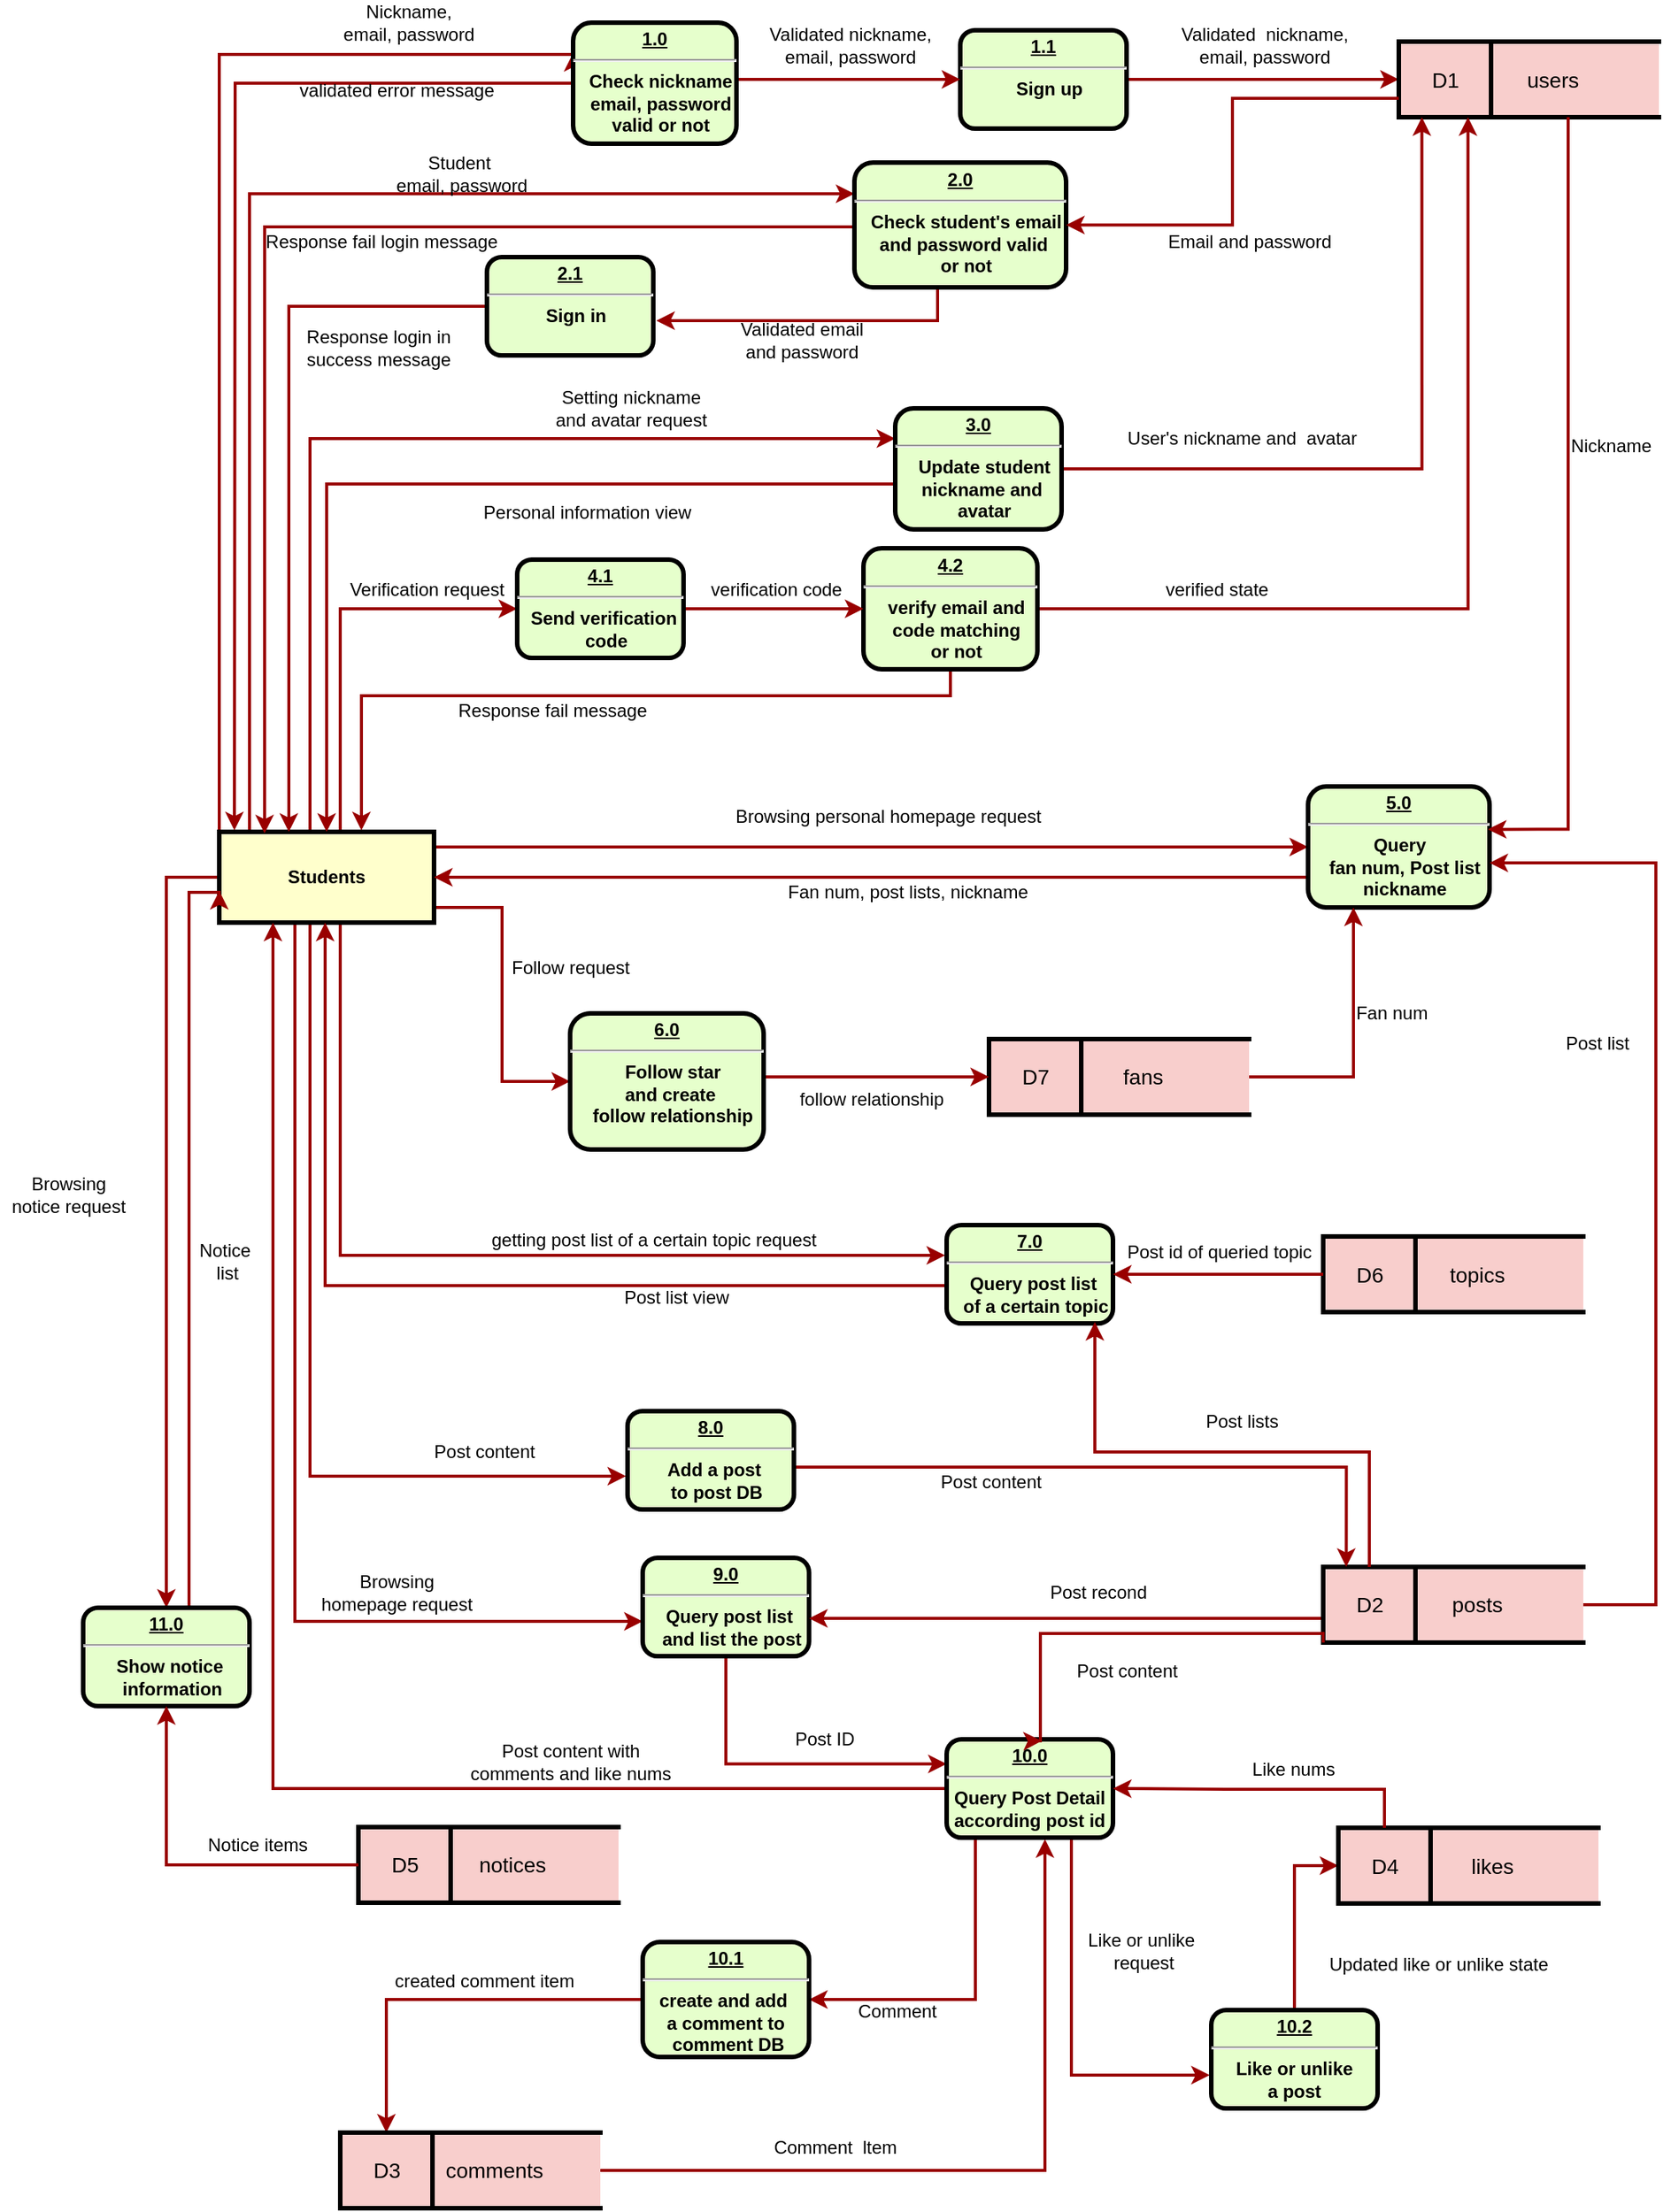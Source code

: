 <mxfile version="12.9.12" type="github">
  <diagram name="Page-1" id="c7558073-3199-34d8-9f00-42111426c3f3">
    <mxGraphModel dx="2012" dy="763" grid="1" gridSize="10" guides="1" tooltips="1" connect="1" arrows="1" fold="1" page="1" pageScale="1" pageWidth="826" pageHeight="1169" background="#ffffff" math="0" shadow="0">
      <root>
        <mxCell id="0" />
        <mxCell id="1" parent="0" />
        <mxCell id="8fqxx7D-VvN7YInsf59q-310" style="edgeStyle=orthogonalEdgeStyle;rounded=0;orthogonalLoop=1;jettySize=auto;html=1;entryX=0.5;entryY=0;entryDx=0;entryDy=0;strokeColor=#990000;strokeWidth=2;" parent="1" source="VDi6t9ga21O5KA3M_4X4-98" target="8fqxx7D-VvN7YInsf59q-301" edge="1">
          <mxGeometry relative="1" as="geometry">
            <Array as="points">
              <mxPoint x="-35" y="940" />
            </Array>
          </mxGeometry>
        </mxCell>
        <mxCell id="8fqxx7D-VvN7YInsf59q-321" style="edgeStyle=orthogonalEdgeStyle;rounded=0;orthogonalLoop=1;jettySize=auto;html=1;entryX=0;entryY=0.646;entryDx=0;entryDy=0;entryPerimeter=0;strokeColor=#990000;strokeWidth=2;" parent="1" source="VDi6t9ga21O5KA3M_4X4-98" target="8fqxx7D-VvN7YInsf59q-148" edge="1">
          <mxGeometry relative="1" as="geometry">
            <Array as="points">
              <mxPoint x="50" y="1432" />
            </Array>
          </mxGeometry>
        </mxCell>
        <mxCell id="8fqxx7D-VvN7YInsf59q-324" style="edgeStyle=orthogonalEdgeStyle;rounded=0;orthogonalLoop=1;jettySize=auto;html=1;exitX=0.25;exitY=1;exitDx=0;exitDy=0;entryX=-0.009;entryY=0.662;entryDx=0;entryDy=0;entryPerimeter=0;strokeColor=#990000;strokeWidth=2;" parent="1" source="VDi6t9ga21O5KA3M_4X4-98" target="8fqxx7D-VvN7YInsf59q-319" edge="1">
          <mxGeometry relative="1" as="geometry">
            <Array as="points">
              <mxPoint x="60" y="970" />
              <mxPoint x="60" y="1336" />
            </Array>
          </mxGeometry>
        </mxCell>
        <mxCell id="zKRomgQnYcrpxHjStRtB-2" style="edgeStyle=orthogonalEdgeStyle;rounded=0;orthogonalLoop=1;jettySize=auto;html=1;strokeColor=#990000;strokeWidth=2;" parent="1" source="VDi6t9ga21O5KA3M_4X4-98" edge="1">
          <mxGeometry relative="1" as="geometry">
            <Array as="points">
              <mxPoint x="80" y="1190" />
              <mxPoint x="480" y="1190" />
            </Array>
            <mxPoint x="480" y="1190" as="targetPoint" />
          </mxGeometry>
        </mxCell>
        <mxCell id="zKRomgQnYcrpxHjStRtB-15" style="edgeStyle=orthogonalEdgeStyle;rounded=0;orthogonalLoop=1;jettySize=auto;html=1;entryX=0;entryY=0.25;entryDx=0;entryDy=0;strokeColor=#990000;strokeWidth=2;" parent="1" source="VDi6t9ga21O5KA3M_4X4-98" target="zKRomgQnYcrpxHjStRtB-1" edge="1">
          <mxGeometry relative="1" as="geometry">
            <Array as="points">
              <mxPoint y="396" />
            </Array>
          </mxGeometry>
        </mxCell>
        <mxCell id="zKRomgQnYcrpxHjStRtB-24" style="edgeStyle=orthogonalEdgeStyle;rounded=0;orthogonalLoop=1;jettySize=auto;html=1;entryX=0;entryY=0.25;entryDx=0;entryDy=0;strokeColor=#990000;strokeWidth=2;" parent="1" source="VDi6t9ga21O5KA3M_4X4-98" target="zKRomgQnYcrpxHjStRtB-22" edge="1">
          <mxGeometry relative="1" as="geometry">
            <Array as="points">
              <mxPoint x="20" y="488" />
            </Array>
          </mxGeometry>
        </mxCell>
        <mxCell id="zKRomgQnYcrpxHjStRtB-51" style="edgeStyle=orthogonalEdgeStyle;rounded=0;orthogonalLoop=1;jettySize=auto;html=1;entryX=0;entryY=0.5;entryDx=0;entryDy=0;strokeColor=#990000;strokeWidth=2;" parent="1" source="VDi6t9ga21O5KA3M_4X4-98" target="8fqxx7D-VvN7YInsf59q-296" edge="1">
          <mxGeometry relative="1" as="geometry">
            <Array as="points">
              <mxPoint x="187" y="960" />
              <mxPoint x="187" y="1075" />
            </Array>
          </mxGeometry>
        </mxCell>
        <mxCell id="zKRomgQnYcrpxHjStRtB-60" style="edgeStyle=orthogonalEdgeStyle;rounded=0;orthogonalLoop=1;jettySize=auto;html=1;entryX=0;entryY=0.25;entryDx=0;entryDy=0;strokeColor=#990000;strokeWidth=2;" parent="1" source="VDi6t9ga21O5KA3M_4X4-98" target="8fqxx7D-VvN7YInsf59q-210" edge="1">
          <mxGeometry relative="1" as="geometry">
            <Array as="points">
              <mxPoint x="60" y="650" />
            </Array>
          </mxGeometry>
        </mxCell>
        <mxCell id="zKRomgQnYcrpxHjStRtB-63" style="edgeStyle=orthogonalEdgeStyle;rounded=0;orthogonalLoop=1;jettySize=auto;html=1;entryX=0;entryY=0.5;entryDx=0;entryDy=0;strokeColor=#990000;strokeWidth=2;" parent="1" source="VDi6t9ga21O5KA3M_4X4-98" target="8fqxx7D-VvN7YInsf59q-217" edge="1">
          <mxGeometry relative="1" as="geometry">
            <Array as="points">
              <mxPoint x="290" y="920" />
              <mxPoint x="290" y="920" />
            </Array>
          </mxGeometry>
        </mxCell>
        <mxCell id="zKRomgQnYcrpxHjStRtB-75" style="edgeStyle=orthogonalEdgeStyle;rounded=0;orthogonalLoop=1;jettySize=auto;html=1;entryX=0;entryY=0.5;entryDx=0;entryDy=0;strokeColor=#990000;strokeWidth=2;" parent="1" source="VDi6t9ga21O5KA3M_4X4-98" target="zKRomgQnYcrpxHjStRtB-67" edge="1">
          <mxGeometry relative="1" as="geometry">
            <Array as="points">
              <mxPoint x="80" y="763" />
            </Array>
          </mxGeometry>
        </mxCell>
        <mxCell id="VDi6t9ga21O5KA3M_4X4-98" value="Students" style="whiteSpace=wrap;align=center;verticalAlign=middle;fontStyle=1;strokeWidth=3;fillColor=#FFFFCC" parent="1" vertex="1">
          <mxGeometry y="910" width="142" height="60" as="geometry" />
        </mxCell>
        <mxCell id="zKRomgQnYcrpxHjStRtB-17" style="edgeStyle=orthogonalEdgeStyle;rounded=0;orthogonalLoop=1;jettySize=auto;html=1;strokeColor=#990000;strokeWidth=2;entryX=0;entryY=0.5;entryDx=0;entryDy=0;" parent="1" source="VDi6t9ga21O5KA3M_4X4-102" target="8fqxx7D-VvN7YInsf59q-131" edge="1">
          <mxGeometry relative="1" as="geometry">
            <mxPoint x="760" y="412.5" as="targetPoint" />
          </mxGeometry>
        </mxCell>
        <mxCell id="VDi6t9ga21O5KA3M_4X4-102" value="&lt;p style=&quot;margin: 0px ; margin-top: 4px ; text-align: center ; text-decoration: underline&quot;&gt;&lt;strong&gt;1.1&lt;/strong&gt;&lt;/p&gt;&lt;hr&gt;&lt;p style=&quot;margin: 0px ; margin-left: 8px&quot;&gt;Sign up&lt;/p&gt;" style="verticalAlign=middle;align=center;overflow=fill;fontSize=12;fontFamily=Helvetica;html=1;rounded=1;fontStyle=1;strokeWidth=3;fillColor=#E6FFCC" parent="1" vertex="1">
          <mxGeometry x="490" y="380" width="110" height="65" as="geometry" />
        </mxCell>
        <mxCell id="VDi6t9ga21O5KA3M_4X4-106" value="Nickname,&lt;br&gt;email, password" style="text;html=1;align=center;verticalAlign=middle;resizable=0;points=[];autosize=1;" parent="1" vertex="1">
          <mxGeometry x="75" y="360" width="100" height="30" as="geometry" />
        </mxCell>
        <mxCell id="8fqxx7D-VvN7YInsf59q-137" value="" style="group" parent="1" vertex="1" connectable="0">
          <mxGeometry x="780" y="387.5" width="172" height="50" as="geometry" />
        </mxCell>
        <mxCell id="8fqxx7D-VvN7YInsf59q-131" value="" style="rounded=0;whiteSpace=wrap;html=1;strokeColor=#000000;strokeWidth=3;fillColor=#f8cecc;" parent="8fqxx7D-VvN7YInsf59q-137" vertex="1">
          <mxGeometry width="61" height="50" as="geometry" />
        </mxCell>
        <mxCell id="8fqxx7D-VvN7YInsf59q-133" value="" style="shape=partialRectangle;whiteSpace=wrap;html=1;left=0;right=0;fillColor=#f8cecc;strokeColor=#000000;strokeWidth=3;" parent="8fqxx7D-VvN7YInsf59q-137" vertex="1">
          <mxGeometry x="52" width="120" height="50" as="geometry" />
        </mxCell>
        <mxCell id="8fqxx7D-VvN7YInsf59q-134" value="&lt;font style=&quot;font-size: 14px&quot;&gt;D1&lt;/font&gt;" style="text;html=1;strokeColor=none;fillColor=none;align=center;verticalAlign=middle;whiteSpace=wrap;rounded=0;" parent="8fqxx7D-VvN7YInsf59q-137" vertex="1">
          <mxGeometry x="11" y="16.667" width="40" height="16.667" as="geometry" />
        </mxCell>
        <mxCell id="8fqxx7D-VvN7YInsf59q-135" value="&lt;font style=&quot;font-size: 14px&quot;&gt;users&lt;/font&gt;" style="text;html=1;strokeColor=none;fillColor=none;align=center;verticalAlign=middle;whiteSpace=wrap;rounded=0;" parent="8fqxx7D-VvN7YInsf59q-137" vertex="1">
          <mxGeometry x="82" y="16.667" width="40" height="16.667" as="geometry" />
        </mxCell>
        <mxCell id="8fqxx7D-VvN7YInsf59q-136" value="" style="line;strokeWidth=3;direction=south;html=1;strokeColor=#000000;" parent="8fqxx7D-VvN7YInsf59q-137" vertex="1">
          <mxGeometry x="56" width="10" height="50" as="geometry" />
        </mxCell>
        <mxCell id="8fqxx7D-VvN7YInsf59q-139" style="edgeStyle=orthogonalEdgeStyle;rounded=0;orthogonalLoop=1;jettySize=auto;html=1;exitX=0.5;exitY=1;exitDx=0;exitDy=0;" parent="1" source="VDi6t9ga21O5KA3M_4X4-102" target="VDi6t9ga21O5KA3M_4X4-102" edge="1">
          <mxGeometry relative="1" as="geometry" />
        </mxCell>
        <mxCell id="zKRomgQnYcrpxHjStRtB-34" style="edgeStyle=orthogonalEdgeStyle;rounded=0;orthogonalLoop=1;jettySize=auto;html=1;entryX=0.324;entryY=0;entryDx=0;entryDy=0;entryPerimeter=0;strokeColor=#990000;strokeWidth=2;" parent="1" source="8fqxx7D-VvN7YInsf59q-140" target="VDi6t9ga21O5KA3M_4X4-98" edge="1">
          <mxGeometry relative="1" as="geometry">
            <Array as="points">
              <mxPoint x="46" y="563" />
            </Array>
          </mxGeometry>
        </mxCell>
        <mxCell id="8fqxx7D-VvN7YInsf59q-140" value="&lt;p style=&quot;margin: 0px ; margin-top: 4px ; text-align: center ; text-decoration: underline&quot;&gt;&lt;strong&gt;2.1&lt;/strong&gt;&lt;/p&gt;&lt;hr&gt;&lt;p style=&quot;margin: 0px ; margin-left: 8px&quot;&gt;Sign in&lt;/p&gt;" style="verticalAlign=middle;align=center;overflow=fill;fontSize=12;fontFamily=Helvetica;html=1;rounded=1;fontStyle=1;strokeWidth=3;fillColor=#E6FFCC" parent="1" vertex="1">
          <mxGeometry x="177" y="530" width="110" height="65" as="geometry" />
        </mxCell>
        <mxCell id="8fqxx7D-VvN7YInsf59q-143" value="Student&amp;nbsp;&lt;br&gt;email, password" style="text;html=1;align=center;verticalAlign=middle;resizable=0;points=[];autosize=1;" parent="1" vertex="1">
          <mxGeometry x="110" y="460" width="100" height="30" as="geometry" />
        </mxCell>
        <mxCell id="8fqxx7D-VvN7YInsf59q-146" value="&lt;span style=&quot;color: rgba(0 , 0 , 0 , 0) ; font-family: monospace ; font-size: 0px&quot;&gt;%3CmxGraphModel%3E%3Croot%3E%3CmxCell%20id%3D%220%22%2F%3E%3CmxCell%20id%3D%221%22%20parent%3D%220%22%2F%3E%3CmxCell%20id%3D%222%22%20value%3D%22Student%26amp%3Bnbsp%3B%26lt%3Bbr%26gt%3Bemal%2C%20password%22%20style%3D%22text%3Bhtml%3D1%3Balign%3Dcenter%3BverticalAlign%3Dmiddle%3Bresizable%3D0%3Bpoints%3D%5B%5D%3Bautosize%3D1%3B%22%20vertex%3D%221%22%20parent%3D%221%22%3E%3CmxGeometry%20x%3D%22171%22%20y%3D%221010%22%20width%3D%22100%22%20height%3D%2230%22%20as%3D%22geometry%22%2F%3E%3C%2FmxCell%3E%3C%2Froot%3E%3C%2FmxGraphModel%3E&lt;/span&gt;&lt;span style=&quot;color: rgba(0 , 0 , 0 , 0) ; font-family: monospace ; font-size: 0px&quot;&gt;%3CmxGraphModel%3E%3Croot%3E%3CmxCell%20id%3D%220%22%2F%3E%3CmxCell%20id%3D%221%22%20parent%3D%220%22%2F%3E%3CmxCell%20id%3D%222%22%20value%3D%22Student%26amp%3Bnbsp%3B%26lt%3Bbr%26gt%3Bemal%2C%20password%22%20style%3D%22text%3Bhtml%3D1%3Balign%3Dcenter%3BverticalAlign%3Dmiddle%3Bresizable%3D0%3Bpoints%3D%5B%5D%3Bautosize%3D1%3B%22%20vertex%3D%221%22%20parent%3D%221%22%3E%3CmxGeometry%20x%3D%22171%22%20y%3D%221010%22%20width%3D%22100%22%20height%3D%2230%22%20as%3D%22geometry%22%2F%3E%3C%2FmxCell%3E%3C%2Froot%3E%3C%2FmxGraphModel%3E&lt;/span&gt;" style="text;html=1;align=center;verticalAlign=middle;resizable=0;points=[];autosize=1;" parent="1" vertex="1">
          <mxGeometry x="636" y="1027" width="20" height="20" as="geometry" />
        </mxCell>
        <mxCell id="zKRomgQnYcrpxHjStRtB-82" style="edgeStyle=orthogonalEdgeStyle;rounded=0;orthogonalLoop=1;jettySize=auto;html=1;entryX=0;entryY=0.25;entryDx=0;entryDy=0;strokeColor=#990000;strokeWidth=2;" parent="1" source="8fqxx7D-VvN7YInsf59q-148" target="8fqxx7D-VvN7YInsf59q-171" edge="1">
          <mxGeometry relative="1" as="geometry">
            <Array as="points">
              <mxPoint x="335" y="1526" />
            </Array>
          </mxGeometry>
        </mxCell>
        <mxCell id="8fqxx7D-VvN7YInsf59q-148" value="&lt;p style=&quot;margin: 0px ; margin-top: 4px ; text-align: center ; text-decoration: underline&quot;&gt;9.0&lt;/p&gt;&lt;hr&gt;&lt;p style=&quot;margin: 0px ; margin-left: 8px&quot;&gt;Query post list&amp;nbsp;&lt;/p&gt;&lt;p style=&quot;margin: 0px ; margin-left: 8px&quot;&gt;and list the post&lt;/p&gt;" style="verticalAlign=middle;align=center;overflow=fill;fontSize=12;fontFamily=Helvetica;html=1;rounded=1;fontStyle=1;strokeWidth=3;fillColor=#E6FFCC" parent="1" vertex="1">
          <mxGeometry x="280" y="1390" width="110" height="65" as="geometry" />
        </mxCell>
        <mxCell id="8fqxx7D-VvN7YInsf59q-163" style="edgeStyle=orthogonalEdgeStyle;rounded=0;orthogonalLoop=1;jettySize=auto;html=1;entryX=1;entryY=0.615;entryDx=0;entryDy=0;entryPerimeter=0;strokeColor=#990000;strokeWidth=2;" parent="1" target="8fqxx7D-VvN7YInsf59q-148" edge="1">
          <mxGeometry relative="1" as="geometry">
            <mxPoint x="790" y="1398" as="sourcePoint" />
            <Array as="points">
              <mxPoint x="790" y="1430" />
            </Array>
          </mxGeometry>
        </mxCell>
        <mxCell id="8fqxx7D-VvN7YInsf59q-167" value="Browsing &lt;br&gt;homepage request" style="text;html=1;align=center;verticalAlign=middle;resizable=0;points=[];autosize=1;" parent="1" vertex="1">
          <mxGeometry x="57" y="1398" width="120" height="30" as="geometry" />
        </mxCell>
        <mxCell id="8fqxx7D-VvN7YInsf59q-168" value="Post recond" style="text;html=1;align=center;verticalAlign=middle;resizable=0;points=[];autosize=1;" parent="1" vertex="1">
          <mxGeometry x="541" y="1403" width="80" height="20" as="geometry" />
        </mxCell>
        <mxCell id="8fqxx7D-VvN7YInsf59q-170" value="Post ID" style="text;html=1;align=center;verticalAlign=middle;resizable=0;points=[];autosize=1;" parent="1" vertex="1">
          <mxGeometry x="375" y="1500" width="50" height="20" as="geometry" />
        </mxCell>
        <mxCell id="8fqxx7D-VvN7YInsf59q-267" style="edgeStyle=orthogonalEdgeStyle;rounded=0;orthogonalLoop=1;jettySize=auto;html=1;strokeColor=#990000;strokeWidth=2;" parent="1" source="8fqxx7D-VvN7YInsf59q-171" target="8fqxx7D-VvN7YInsf59q-176" edge="1">
          <mxGeometry relative="1" as="geometry">
            <Array as="points">
              <mxPoint x="500" y="1650" />
              <mxPoint x="500" y="1650" />
            </Array>
          </mxGeometry>
        </mxCell>
        <mxCell id="8fqxx7D-VvN7YInsf59q-273" style="edgeStyle=orthogonalEdgeStyle;rounded=0;orthogonalLoop=1;jettySize=auto;html=1;exitX=0.75;exitY=1;exitDx=0;exitDy=0;entryX=-0.009;entryY=0.662;entryDx=0;entryDy=0;entryPerimeter=0;strokeColor=#990000;strokeWidth=2;" parent="1" source="8fqxx7D-VvN7YInsf59q-171" target="8fqxx7D-VvN7YInsf59q-201" edge="1">
          <mxGeometry relative="1" as="geometry" />
        </mxCell>
        <mxCell id="zKRomgQnYcrpxHjStRtB-81" style="edgeStyle=orthogonalEdgeStyle;rounded=0;orthogonalLoop=1;jettySize=auto;html=1;entryX=0.25;entryY=1;entryDx=0;entryDy=0;strokeColor=#990000;strokeWidth=2;" parent="1" source="8fqxx7D-VvN7YInsf59q-171" target="VDi6t9ga21O5KA3M_4X4-98" edge="1">
          <mxGeometry relative="1" as="geometry" />
        </mxCell>
        <mxCell id="8fqxx7D-VvN7YInsf59q-171" value="&lt;p style=&quot;margin: 0px ; margin-top: 4px ; text-align: center ; text-decoration: underline&quot;&gt;10.0&lt;/p&gt;&lt;hr&gt;Query&amp;nbsp;&lt;span&gt;Post Detail&lt;br&gt;&lt;/span&gt;according post id" style="verticalAlign=middle;align=center;overflow=fill;fontSize=12;fontFamily=Helvetica;html=1;rounded=1;fontStyle=1;strokeWidth=3;fillColor=#E6FFCC" parent="1" vertex="1">
          <mxGeometry x="481" y="1510" width="110" height="65" as="geometry" />
        </mxCell>
        <mxCell id="8fqxx7D-VvN7YInsf59q-174" value="Post content" style="text;html=1;align=center;verticalAlign=middle;resizable=0;points=[];autosize=1;" parent="1" vertex="1">
          <mxGeometry x="560" y="1455" width="80" height="20" as="geometry" />
        </mxCell>
        <mxCell id="8fqxx7D-VvN7YInsf59q-294" style="edgeStyle=orthogonalEdgeStyle;rounded=0;orthogonalLoop=1;jettySize=auto;html=1;entryX=0.5;entryY=0;entryDx=0;entryDy=0;strokeColor=#990000;strokeWidth=2;" parent="1" source="8fqxx7D-VvN7YInsf59q-176" target="8fqxx7D-VvN7YInsf59q-181" edge="1">
          <mxGeometry relative="1" as="geometry" />
        </mxCell>
        <mxCell id="8fqxx7D-VvN7YInsf59q-176" value="&lt;p style=&quot;margin: 0px ; margin-top: 4px ; text-align: center ; text-decoration: underline&quot;&gt;10.1&lt;/p&gt;&lt;hr&gt;&lt;strong&gt;create and add&amp;nbsp;&lt;br&gt;a comment to&lt;br&gt;&amp;nbsp;comment DB&lt;br&gt;&lt;/strong&gt;" style="verticalAlign=middle;align=center;overflow=fill;fontSize=12;fontFamily=Helvetica;html=1;rounded=1;fontStyle=1;strokeWidth=3;fillColor=#E6FFCC" parent="1" vertex="1">
          <mxGeometry x="280" y="1644" width="110" height="76" as="geometry" />
        </mxCell>
        <mxCell id="8fqxx7D-VvN7YInsf59q-178" value="" style="group" parent="1" vertex="1" connectable="0">
          <mxGeometry x="730" y="1396" width="172" height="50" as="geometry" />
        </mxCell>
        <mxCell id="8fqxx7D-VvN7YInsf59q-151" value="" style="group" parent="8fqxx7D-VvN7YInsf59q-178" vertex="1" connectable="0">
          <mxGeometry width="172" height="50" as="geometry" />
        </mxCell>
        <mxCell id="8fqxx7D-VvN7YInsf59q-152" value="" style="rounded=0;whiteSpace=wrap;html=1;strokeColor=#000000;strokeWidth=3;fillColor=#f8cecc;" parent="8fqxx7D-VvN7YInsf59q-151" vertex="1">
          <mxGeometry width="61" height="50" as="geometry" />
        </mxCell>
        <mxCell id="8fqxx7D-VvN7YInsf59q-153" value="" style="shape=partialRectangle;whiteSpace=wrap;html=1;left=0;right=0;fillColor=#f8cecc;strokeColor=#000000;strokeWidth=3;" parent="8fqxx7D-VvN7YInsf59q-151" vertex="1">
          <mxGeometry x="52" width="120" height="50" as="geometry" />
        </mxCell>
        <mxCell id="8fqxx7D-VvN7YInsf59q-154" value="&lt;font style=&quot;font-size: 14px&quot;&gt;D2&lt;/font&gt;" style="text;html=1;strokeColor=none;fillColor=none;align=center;verticalAlign=middle;whiteSpace=wrap;rounded=0;" parent="8fqxx7D-VvN7YInsf59q-151" vertex="1">
          <mxGeometry x="11" y="16.667" width="40" height="16.667" as="geometry" />
        </mxCell>
        <mxCell id="8fqxx7D-VvN7YInsf59q-155" value="&lt;span style=&quot;font-size: 14px&quot;&gt;posts&lt;/span&gt;" style="text;html=1;strokeColor=none;fillColor=none;align=center;verticalAlign=middle;whiteSpace=wrap;rounded=0;" parent="8fqxx7D-VvN7YInsf59q-151" vertex="1">
          <mxGeometry x="82" y="16.667" width="40" height="16.667" as="geometry" />
        </mxCell>
        <mxCell id="8fqxx7D-VvN7YInsf59q-156" value="" style="line;strokeWidth=3;direction=south;html=1;strokeColor=#000000;" parent="8fqxx7D-VvN7YInsf59q-151" vertex="1">
          <mxGeometry x="56" width="10" height="50" as="geometry" />
        </mxCell>
        <mxCell id="8fqxx7D-VvN7YInsf59q-188" value="created comment item" style="text;html=1;align=center;verticalAlign=middle;resizable=0;points=[];autosize=1;" parent="1" vertex="1">
          <mxGeometry x="110" y="1660" width="130" height="20" as="geometry" />
        </mxCell>
        <mxCell id="8fqxx7D-VvN7YInsf59q-330" style="edgeStyle=orthogonalEdgeStyle;rounded=0;orthogonalLoop=1;jettySize=auto;html=1;entryX=0;entryY=0.5;entryDx=0;entryDy=0;strokeColor=#990000;strokeWidth=2;" parent="1" source="8fqxx7D-VvN7YInsf59q-201" target="8fqxx7D-VvN7YInsf59q-191" edge="1">
          <mxGeometry relative="1" as="geometry" />
        </mxCell>
        <mxCell id="8fqxx7D-VvN7YInsf59q-201" value="&lt;p style=&quot;margin: 0px ; margin-top: 4px ; text-align: center ; text-decoration: underline&quot;&gt;10.2&lt;/p&gt;&lt;hr&gt;&lt;strong&gt;Like or unlike&lt;br&gt;a post&lt;br&gt;&lt;/strong&gt;" style="verticalAlign=middle;align=center;overflow=fill;fontSize=12;fontFamily=Helvetica;html=1;rounded=1;fontStyle=1;strokeWidth=3;fillColor=#E6FFCC" parent="1" vertex="1">
          <mxGeometry x="656" y="1689" width="110" height="65" as="geometry" />
        </mxCell>
        <mxCell id="8fqxx7D-VvN7YInsf59q-204" value="Like nums" style="text;html=1;align=center;verticalAlign=middle;resizable=0;points=[];autosize=1;" parent="1" vertex="1">
          <mxGeometry x="675" y="1520" width="70" height="20" as="geometry" />
        </mxCell>
        <mxCell id="8fqxx7D-VvN7YInsf59q-207" value="Comment&amp;nbsp; ltem" style="text;html=1;align=center;verticalAlign=middle;resizable=0;points=[];autosize=1;" parent="1" vertex="1">
          <mxGeometry x="357" y="1770" width="100" height="20" as="geometry" />
        </mxCell>
        <mxCell id="8fqxx7D-VvN7YInsf59q-208" value="Like or unlike&amp;nbsp;&lt;br&gt;request" style="text;html=1;align=center;verticalAlign=middle;resizable=0;points=[];autosize=1;" parent="1" vertex="1">
          <mxGeometry x="566" y="1635" width="90" height="30" as="geometry" />
        </mxCell>
        <mxCell id="8fqxx7D-VvN7YInsf59q-209" value="Updated like or unlike state" style="text;html=1;align=center;verticalAlign=middle;resizable=0;points=[];autosize=1;" parent="1" vertex="1">
          <mxGeometry x="726" y="1649" width="160" height="20" as="geometry" />
        </mxCell>
        <mxCell id="zKRomgQnYcrpxHjStRtB-55" style="edgeStyle=orthogonalEdgeStyle;rounded=0;orthogonalLoop=1;jettySize=auto;html=1;strokeColor=#990000;strokeWidth=2;" parent="1" source="8fqxx7D-VvN7YInsf59q-210" target="VDi6t9ga21O5KA3M_4X4-98" edge="1">
          <mxGeometry relative="1" as="geometry">
            <Array as="points">
              <mxPoint x="71" y="680" />
            </Array>
          </mxGeometry>
        </mxCell>
        <mxCell id="zKRomgQnYcrpxHjStRtB-57" style="edgeStyle=orthogonalEdgeStyle;rounded=0;orthogonalLoop=1;jettySize=auto;html=1;entryX=0.25;entryY=1;entryDx=0;entryDy=0;strokeColor=#990000;strokeWidth=2;" parent="1" source="8fqxx7D-VvN7YInsf59q-210" target="8fqxx7D-VvN7YInsf59q-131" edge="1">
          <mxGeometry relative="1" as="geometry" />
        </mxCell>
        <mxCell id="8fqxx7D-VvN7YInsf59q-210" value="&lt;p style=&quot;margin: 0px ; margin-top: 4px ; text-align: center ; text-decoration: underline&quot;&gt;3.0&lt;/p&gt;&lt;hr&gt;&lt;p style=&quot;margin: 0px ; margin-left: 8px&quot;&gt;Update student&lt;/p&gt;&lt;p style=&quot;margin: 0px ; margin-left: 8px&quot;&gt;nickname and&amp;nbsp;&lt;/p&gt;&lt;p style=&quot;margin: 0px ; margin-left: 8px&quot;&gt;avatar&lt;/p&gt;" style="verticalAlign=middle;align=center;overflow=fill;fontSize=12;fontFamily=Helvetica;html=1;rounded=1;fontStyle=1;strokeWidth=3;fillColor=#E6FFCC" parent="1" vertex="1">
          <mxGeometry x="447" y="630" width="110" height="80" as="geometry" />
        </mxCell>
        <mxCell id="8fqxx7D-VvN7YInsf59q-216" value="Validated&amp;nbsp; nickname,&lt;br&gt;email, password" style="text;html=1;align=center;verticalAlign=middle;resizable=0;points=[];autosize=1;" parent="1" vertex="1">
          <mxGeometry x="626" y="375" width="130" height="30" as="geometry" />
        </mxCell>
        <mxCell id="zKRomgQnYcrpxHjStRtB-62" style="edgeStyle=orthogonalEdgeStyle;rounded=0;orthogonalLoop=1;jettySize=auto;html=1;entryX=1;entryY=0.5;entryDx=0;entryDy=0;strokeColor=#990000;strokeWidth=2;" parent="1" source="8fqxx7D-VvN7YInsf59q-217" target="VDi6t9ga21O5KA3M_4X4-98" edge="1">
          <mxGeometry relative="1" as="geometry">
            <Array as="points">
              <mxPoint x="570" y="940" />
              <mxPoint x="570" y="940" />
            </Array>
          </mxGeometry>
        </mxCell>
        <mxCell id="8fqxx7D-VvN7YInsf59q-217" value="&lt;p style=&quot;margin: 0px ; margin-top: 4px ; text-align: center ; text-decoration: underline&quot;&gt;5.0&lt;/p&gt;&lt;hr&gt;&lt;p style=&quot;margin: 0px ; margin-left: 8px&quot;&gt;Query&amp;nbsp;&amp;nbsp;&lt;/p&gt;&lt;p style=&quot;margin: 0px ; margin-left: 8px&quot;&gt;fan num, Post list&lt;/p&gt;&lt;p style=&quot;margin: 0px ; margin-left: 8px&quot;&gt;nickname&lt;/p&gt;" style="verticalAlign=middle;align=center;overflow=fill;fontSize=12;fontFamily=Helvetica;html=1;rounded=1;fontStyle=1;strokeWidth=3;fillColor=#E6FFCC" parent="1" vertex="1">
          <mxGeometry x="720" y="880" width="120" height="80" as="geometry" />
        </mxCell>
        <mxCell id="8fqxx7D-VvN7YInsf59q-223" value="" style="group" parent="1" vertex="1" connectable="0">
          <mxGeometry x="740" y="1568.5" width="172" height="50" as="geometry" />
        </mxCell>
        <mxCell id="8fqxx7D-VvN7YInsf59q-197" value="" style="group" parent="8fqxx7D-VvN7YInsf59q-223" vertex="1" connectable="0">
          <mxGeometry width="172" height="50" as="geometry" />
        </mxCell>
        <mxCell id="8fqxx7D-VvN7YInsf59q-189" value="" style="group" parent="8fqxx7D-VvN7YInsf59q-197" vertex="1" connectable="0">
          <mxGeometry width="172" height="50" as="geometry" />
        </mxCell>
        <mxCell id="8fqxx7D-VvN7YInsf59q-190" value="" style="group" parent="8fqxx7D-VvN7YInsf59q-189" vertex="1" connectable="0">
          <mxGeometry width="172" height="50" as="geometry" />
        </mxCell>
        <mxCell id="8fqxx7D-VvN7YInsf59q-191" value="" style="rounded=0;whiteSpace=wrap;html=1;strokeColor=#000000;strokeWidth=3;fillColor=#f8cecc;" parent="8fqxx7D-VvN7YInsf59q-190" vertex="1">
          <mxGeometry width="61" height="50" as="geometry" />
        </mxCell>
        <mxCell id="8fqxx7D-VvN7YInsf59q-192" value="" style="shape=partialRectangle;whiteSpace=wrap;html=1;left=0;right=0;fillColor=#f8cecc;strokeColor=#000000;strokeWidth=3;" parent="8fqxx7D-VvN7YInsf59q-190" vertex="1">
          <mxGeometry x="52" width="120" height="50" as="geometry" />
        </mxCell>
        <mxCell id="8fqxx7D-VvN7YInsf59q-193" value="&lt;font style=&quot;font-size: 14px&quot;&gt;D4&lt;/font&gt;" style="text;html=1;strokeColor=none;fillColor=none;align=center;verticalAlign=middle;whiteSpace=wrap;rounded=0;" parent="8fqxx7D-VvN7YInsf59q-190" vertex="1">
          <mxGeometry x="11" y="16.667" width="40" height="16.667" as="geometry" />
        </mxCell>
        <mxCell id="8fqxx7D-VvN7YInsf59q-194" value="&lt;span style=&quot;font-size: 14px&quot;&gt;likes&lt;/span&gt;" style="text;html=1;strokeColor=none;fillColor=none;align=center;verticalAlign=middle;whiteSpace=wrap;rounded=0;" parent="8fqxx7D-VvN7YInsf59q-190" vertex="1">
          <mxGeometry x="82" y="16.667" width="40" height="16.667" as="geometry" />
        </mxCell>
        <mxCell id="8fqxx7D-VvN7YInsf59q-195" value="" style="line;strokeWidth=3;direction=south;html=1;strokeColor=#000000;" parent="8fqxx7D-VvN7YInsf59q-190" vertex="1">
          <mxGeometry x="56" width="10" height="50" as="geometry" />
        </mxCell>
        <mxCell id="8fqxx7D-VvN7YInsf59q-228" value="" style="group" parent="1" vertex="1" connectable="0">
          <mxGeometry x="80" y="1770" width="172" height="50" as="geometry" />
        </mxCell>
        <mxCell id="8fqxx7D-VvN7YInsf59q-225" value="" style="group" parent="8fqxx7D-VvN7YInsf59q-228" vertex="1" connectable="0">
          <mxGeometry width="172" height="50" as="geometry" />
        </mxCell>
        <mxCell id="8fqxx7D-VvN7YInsf59q-179" value="" style="group" parent="8fqxx7D-VvN7YInsf59q-225" vertex="1" connectable="0">
          <mxGeometry width="172" height="50" as="geometry" />
        </mxCell>
        <mxCell id="8fqxx7D-VvN7YInsf59q-180" value="" style="group" parent="8fqxx7D-VvN7YInsf59q-179" vertex="1" connectable="0">
          <mxGeometry width="172" height="50" as="geometry" />
        </mxCell>
        <mxCell id="8fqxx7D-VvN7YInsf59q-181" value="" style="rounded=0;whiteSpace=wrap;html=1;strokeColor=#000000;strokeWidth=3;fillColor=#f8cecc;" parent="8fqxx7D-VvN7YInsf59q-180" vertex="1">
          <mxGeometry width="61" height="50" as="geometry" />
        </mxCell>
        <mxCell id="8fqxx7D-VvN7YInsf59q-182" value="" style="shape=partialRectangle;whiteSpace=wrap;html=1;left=0;right=0;fillColor=#f8cecc;strokeColor=#000000;strokeWidth=3;" parent="8fqxx7D-VvN7YInsf59q-180" vertex="1">
          <mxGeometry x="52" width="120" height="50" as="geometry" />
        </mxCell>
        <mxCell id="8fqxx7D-VvN7YInsf59q-183" value="&lt;font style=&quot;font-size: 14px&quot;&gt;D3&lt;/font&gt;" style="text;html=1;strokeColor=none;fillColor=none;align=center;verticalAlign=middle;whiteSpace=wrap;rounded=0;" parent="8fqxx7D-VvN7YInsf59q-180" vertex="1">
          <mxGeometry x="11" y="16.667" width="40" height="16.667" as="geometry" />
        </mxCell>
        <mxCell id="8fqxx7D-VvN7YInsf59q-184" value="&lt;span style=&quot;font-size: 14px&quot;&gt;comments&lt;/span&gt;" style="text;html=1;strokeColor=none;fillColor=none;align=center;verticalAlign=middle;whiteSpace=wrap;rounded=0;" parent="8fqxx7D-VvN7YInsf59q-180" vertex="1">
          <mxGeometry x="82" y="16.667" width="40" height="16.667" as="geometry" />
        </mxCell>
        <mxCell id="8fqxx7D-VvN7YInsf59q-185" value="" style="line;strokeWidth=3;direction=south;html=1;strokeColor=#000000;" parent="8fqxx7D-VvN7YInsf59q-180" vertex="1">
          <mxGeometry x="56" width="10" height="50" as="geometry" />
        </mxCell>
        <mxCell id="8fqxx7D-VvN7YInsf59q-229" value="Comment" style="text;html=1;align=center;verticalAlign=middle;resizable=0;points=[];autosize=1;" parent="1" vertex="1">
          <mxGeometry x="413" y="1680" width="70" height="20" as="geometry" />
        </mxCell>
        <mxCell id="8fqxx7D-VvN7YInsf59q-252" value="" style="group" parent="1" vertex="1" connectable="0">
          <mxGeometry x="509" y="1047" width="172" height="50" as="geometry" />
        </mxCell>
        <mxCell id="8fqxx7D-VvN7YInsf59q-244" value="" style="group" parent="8fqxx7D-VvN7YInsf59q-252" vertex="1" connectable="0">
          <mxGeometry width="172" height="50" as="geometry" />
        </mxCell>
        <mxCell id="8fqxx7D-VvN7YInsf59q-245" value="" style="group" parent="8fqxx7D-VvN7YInsf59q-244" vertex="1" connectable="0">
          <mxGeometry width="172" height="50" as="geometry" />
        </mxCell>
        <mxCell id="8fqxx7D-VvN7YInsf59q-246" value="" style="rounded=0;whiteSpace=wrap;html=1;strokeColor=#000000;strokeWidth=3;fillColor=#f8cecc;" parent="8fqxx7D-VvN7YInsf59q-245" vertex="1">
          <mxGeometry width="61" height="50" as="geometry" />
        </mxCell>
        <mxCell id="8fqxx7D-VvN7YInsf59q-247" value="" style="shape=partialRectangle;whiteSpace=wrap;html=1;left=0;right=0;fillColor=#f8cecc;strokeColor=#000000;strokeWidth=3;" parent="8fqxx7D-VvN7YInsf59q-245" vertex="1">
          <mxGeometry x="52" width="120" height="50" as="geometry" />
        </mxCell>
        <mxCell id="8fqxx7D-VvN7YInsf59q-248" value="&lt;font style=&quot;font-size: 14px&quot;&gt;D7&lt;/font&gt;" style="text;html=1;strokeColor=none;fillColor=none;align=center;verticalAlign=middle;whiteSpace=wrap;rounded=0;" parent="8fqxx7D-VvN7YInsf59q-245" vertex="1">
          <mxGeometry x="11" y="16.667" width="40" height="16.667" as="geometry" />
        </mxCell>
        <mxCell id="8fqxx7D-VvN7YInsf59q-249" value="&lt;span style=&quot;font-size: 14px&quot;&gt;fans&lt;/span&gt;" style="text;html=1;strokeColor=none;fillColor=none;align=center;verticalAlign=middle;whiteSpace=wrap;rounded=0;" parent="8fqxx7D-VvN7YInsf59q-245" vertex="1">
          <mxGeometry x="82" y="16.667" width="40" height="16.667" as="geometry" />
        </mxCell>
        <mxCell id="8fqxx7D-VvN7YInsf59q-250" value="" style="line;strokeWidth=3;direction=south;html=1;strokeColor=#000000;" parent="8fqxx7D-VvN7YInsf59q-245" vertex="1">
          <mxGeometry x="56" width="10" height="50" as="geometry" />
        </mxCell>
        <mxCell id="8fqxx7D-VvN7YInsf59q-253" value="" style="group" parent="1" vertex="1" connectable="0">
          <mxGeometry x="730" y="1177.5" width="172" height="50" as="geometry" />
        </mxCell>
        <mxCell id="8fqxx7D-VvN7YInsf59q-230" value="" style="group" parent="8fqxx7D-VvN7YInsf59q-253" vertex="1" connectable="0">
          <mxGeometry width="172" height="50" as="geometry" />
        </mxCell>
        <mxCell id="8fqxx7D-VvN7YInsf59q-231" value="" style="group" parent="8fqxx7D-VvN7YInsf59q-230" vertex="1" connectable="0">
          <mxGeometry width="172" height="50" as="geometry" />
        </mxCell>
        <mxCell id="8fqxx7D-VvN7YInsf59q-232" value="" style="rounded=0;whiteSpace=wrap;html=1;strokeColor=#000000;strokeWidth=3;fillColor=#f8cecc;" parent="8fqxx7D-VvN7YInsf59q-231" vertex="1">
          <mxGeometry width="61" height="50" as="geometry" />
        </mxCell>
        <mxCell id="8fqxx7D-VvN7YInsf59q-233" value="" style="shape=partialRectangle;whiteSpace=wrap;html=1;left=0;right=0;fillColor=#f8cecc;strokeColor=#000000;strokeWidth=3;" parent="8fqxx7D-VvN7YInsf59q-231" vertex="1">
          <mxGeometry x="52" width="120" height="50" as="geometry" />
        </mxCell>
        <mxCell id="8fqxx7D-VvN7YInsf59q-234" value="&lt;font style=&quot;font-size: 14px&quot;&gt;D6&lt;/font&gt;" style="text;html=1;strokeColor=none;fillColor=none;align=center;verticalAlign=middle;whiteSpace=wrap;rounded=0;" parent="8fqxx7D-VvN7YInsf59q-231" vertex="1">
          <mxGeometry x="11" y="16.667" width="40" height="16.667" as="geometry" />
        </mxCell>
        <mxCell id="8fqxx7D-VvN7YInsf59q-235" value="&lt;span style=&quot;font-size: 14px&quot;&gt;topics&lt;/span&gt;" style="text;html=1;strokeColor=none;fillColor=none;align=center;verticalAlign=middle;whiteSpace=wrap;rounded=0;" parent="8fqxx7D-VvN7YInsf59q-231" vertex="1">
          <mxGeometry x="82" y="16.667" width="40" height="16.667" as="geometry" />
        </mxCell>
        <mxCell id="8fqxx7D-VvN7YInsf59q-236" value="" style="line;strokeWidth=3;direction=south;html=1;strokeColor=#000000;" parent="8fqxx7D-VvN7YInsf59q-231" vertex="1">
          <mxGeometry x="56" width="10" height="50" as="geometry" />
        </mxCell>
        <mxCell id="8fqxx7D-VvN7YInsf59q-254" value="" style="group" parent="1" vertex="1" connectable="0">
          <mxGeometry x="92" y="1568" width="172" height="50" as="geometry" />
        </mxCell>
        <mxCell id="8fqxx7D-VvN7YInsf59q-237" value="" style="group" parent="8fqxx7D-VvN7YInsf59q-254" vertex="1" connectable="0">
          <mxGeometry width="172" height="50" as="geometry" />
        </mxCell>
        <mxCell id="8fqxx7D-VvN7YInsf59q-238" value="" style="group" parent="8fqxx7D-VvN7YInsf59q-237" vertex="1" connectable="0">
          <mxGeometry width="172" height="50" as="geometry" />
        </mxCell>
        <mxCell id="8fqxx7D-VvN7YInsf59q-239" value="" style="rounded=0;whiteSpace=wrap;html=1;strokeColor=#000000;strokeWidth=3;fillColor=#f8cecc;" parent="8fqxx7D-VvN7YInsf59q-238" vertex="1">
          <mxGeometry width="61" height="50" as="geometry" />
        </mxCell>
        <mxCell id="8fqxx7D-VvN7YInsf59q-240" value="" style="shape=partialRectangle;whiteSpace=wrap;html=1;left=0;right=0;fillColor=#f8cecc;strokeColor=#000000;strokeWidth=3;" parent="8fqxx7D-VvN7YInsf59q-238" vertex="1">
          <mxGeometry x="52" width="120" height="50" as="geometry" />
        </mxCell>
        <mxCell id="8fqxx7D-VvN7YInsf59q-241" value="&lt;font style=&quot;font-size: 14px&quot;&gt;D5&lt;/font&gt;" style="text;html=1;strokeColor=none;fillColor=none;align=center;verticalAlign=middle;whiteSpace=wrap;rounded=0;" parent="8fqxx7D-VvN7YInsf59q-238" vertex="1">
          <mxGeometry x="11" y="16.667" width="40" height="16.667" as="geometry" />
        </mxCell>
        <mxCell id="8fqxx7D-VvN7YInsf59q-242" value="&lt;span style=&quot;font-size: 14px&quot;&gt;notices&lt;/span&gt;" style="text;html=1;strokeColor=none;fillColor=none;align=center;verticalAlign=middle;whiteSpace=wrap;rounded=0;" parent="8fqxx7D-VvN7YInsf59q-238" vertex="1">
          <mxGeometry x="82" y="16.667" width="40" height="16.667" as="geometry" />
        </mxCell>
        <mxCell id="8fqxx7D-VvN7YInsf59q-243" value="" style="line;strokeWidth=3;direction=south;html=1;strokeColor=#000000;" parent="8fqxx7D-VvN7YInsf59q-238" vertex="1">
          <mxGeometry x="56" width="10" height="50" as="geometry" />
        </mxCell>
        <mxCell id="zKRomgQnYcrpxHjStRtB-49" style="edgeStyle=orthogonalEdgeStyle;rounded=0;orthogonalLoop=1;jettySize=auto;html=1;strokeColor=#990000;strokeWidth=2;" parent="1" source="8fqxx7D-VvN7YInsf59q-256" target="VDi6t9ga21O5KA3M_4X4-98" edge="1">
          <mxGeometry relative="1" as="geometry">
            <Array as="points">
              <mxPoint x="70" y="1210" />
            </Array>
          </mxGeometry>
        </mxCell>
        <mxCell id="8fqxx7D-VvN7YInsf59q-256" value="&lt;p style=&quot;margin: 0px ; margin-top: 4px ; text-align: center ; text-decoration: underline&quot;&gt;7.0&lt;/p&gt;&lt;hr&gt;&lt;p style=&quot;margin: 0px ; margin-left: 8px&quot;&gt;Query post list&amp;nbsp;&lt;/p&gt;&lt;p style=&quot;margin: 0px ; margin-left: 8px&quot;&gt;of a certain topic&lt;/p&gt;" style="verticalAlign=middle;align=center;overflow=fill;fontSize=12;fontFamily=Helvetica;html=1;rounded=1;fontStyle=1;strokeWidth=3;fillColor=#E6FFCC" parent="1" vertex="1">
          <mxGeometry x="481" y="1170" width="110" height="65" as="geometry" />
        </mxCell>
        <mxCell id="8fqxx7D-VvN7YInsf59q-257" style="edgeStyle=orthogonalEdgeStyle;rounded=0;orthogonalLoop=1;jettySize=auto;html=1;strokeColor=#990000;strokeWidth=2;" parent="1" source="8fqxx7D-VvN7YInsf59q-232" target="8fqxx7D-VvN7YInsf59q-256" edge="1">
          <mxGeometry relative="1" as="geometry" />
        </mxCell>
        <mxCell id="8fqxx7D-VvN7YInsf59q-259" value="getting post list of a certain topic request" style="text;html=1;align=center;verticalAlign=middle;resizable=0;points=[];autosize=1;" parent="1" vertex="1">
          <mxGeometry x="172" y="1170" width="230" height="20" as="geometry" />
        </mxCell>
        <mxCell id="8fqxx7D-VvN7YInsf59q-260" value="Post id of queried topic" style="text;html=1;align=center;verticalAlign=middle;resizable=0;points=[];autosize=1;" parent="1" vertex="1">
          <mxGeometry x="591" y="1177.5" width="140" height="20" as="geometry" />
        </mxCell>
        <mxCell id="8fqxx7D-VvN7YInsf59q-263" value="Post lists" style="text;html=1;align=center;verticalAlign=middle;resizable=0;points=[];autosize=1;" parent="1" vertex="1">
          <mxGeometry x="646" y="1290" width="60" height="20" as="geometry" />
        </mxCell>
        <mxCell id="8fqxx7D-VvN7YInsf59q-283" value="Post list&lt;br&gt;" style="text;html=1;align=center;verticalAlign=middle;resizable=0;points=[];autosize=1;" parent="1" vertex="1">
          <mxGeometry x="881" y="1039.5" width="60" height="20" as="geometry" />
        </mxCell>
        <mxCell id="8fqxx7D-VvN7YInsf59q-285" value="Fan num" style="text;html=1;align=center;verticalAlign=middle;resizable=0;points=[];autosize=1;" parent="1" vertex="1">
          <mxGeometry x="745" y="1019.5" width="60" height="20" as="geometry" />
        </mxCell>
        <mxCell id="8fqxx7D-VvN7YInsf59q-291" style="edgeStyle=orthogonalEdgeStyle;rounded=0;orthogonalLoop=1;jettySize=auto;html=1;entryX=1;entryY=0.5;entryDx=0;entryDy=0;strokeColor=#990000;strokeWidth=2;" parent="1" source="8fqxx7D-VvN7YInsf59q-191" target="8fqxx7D-VvN7YInsf59q-171" edge="1">
          <mxGeometry relative="1" as="geometry">
            <Array as="points">
              <mxPoint x="771" y="1543" />
              <mxPoint x="666" y="1543" />
            </Array>
          </mxGeometry>
        </mxCell>
        <mxCell id="8fqxx7D-VvN7YInsf59q-292" style="edgeStyle=orthogonalEdgeStyle;rounded=0;orthogonalLoop=1;jettySize=auto;html=1;entryX=0.591;entryY=1.015;entryDx=0;entryDy=0;entryPerimeter=0;strokeColor=#990000;strokeWidth=2;" parent="1" source="8fqxx7D-VvN7YInsf59q-182" target="8fqxx7D-VvN7YInsf59q-171" edge="1">
          <mxGeometry relative="1" as="geometry" />
        </mxCell>
        <mxCell id="zKRomgQnYcrpxHjStRtB-52" style="edgeStyle=orthogonalEdgeStyle;rounded=0;orthogonalLoop=1;jettySize=auto;html=1;strokeColor=#990000;strokeWidth=2;entryX=0;entryY=0.5;entryDx=0;entryDy=0;" parent="1" source="8fqxx7D-VvN7YInsf59q-296" target="8fqxx7D-VvN7YInsf59q-246" edge="1">
          <mxGeometry relative="1" as="geometry">
            <mxPoint x="450" y="1072" as="targetPoint" />
            <Array as="points">
              <mxPoint x="380" y="1072" />
              <mxPoint x="380" y="1072" />
            </Array>
          </mxGeometry>
        </mxCell>
        <mxCell id="8fqxx7D-VvN7YInsf59q-296" value="&lt;p style=&quot;margin: 0px ; margin-top: 4px ; text-align: center ; text-decoration: underline&quot;&gt;6.0&lt;/p&gt;&lt;hr&gt;&lt;p style=&quot;margin: 0px ; margin-left: 8px&quot;&gt;Follow star&lt;/p&gt;&lt;p style=&quot;margin: 0px ; margin-left: 8px&quot;&gt;and create&amp;nbsp;&lt;/p&gt;&lt;p style=&quot;margin: 0px ; margin-left: 8px&quot;&gt;follow relationship&lt;/p&gt;" style="verticalAlign=middle;align=center;overflow=fill;fontSize=12;fontFamily=Helvetica;html=1;rounded=1;fontStyle=1;strokeWidth=3;fillColor=#E6FFCC" parent="1" vertex="1">
          <mxGeometry x="232" y="1030" width="128" height="90" as="geometry" />
        </mxCell>
        <mxCell id="8fqxx7D-VvN7YInsf59q-300" value="Follow request" style="text;html=1;align=center;verticalAlign=middle;resizable=0;points=[];autosize=1;" parent="1" vertex="1">
          <mxGeometry x="187" y="990" width="90" height="20" as="geometry" />
        </mxCell>
        <mxCell id="zKRomgQnYcrpxHjStRtB-80" style="edgeStyle=orthogonalEdgeStyle;rounded=0;orthogonalLoop=1;jettySize=auto;html=1;entryX=0;entryY=0.65;entryDx=0;entryDy=0;strokeColor=#990000;strokeWidth=2;entryPerimeter=0;" parent="1" source="8fqxx7D-VvN7YInsf59q-301" target="VDi6t9ga21O5KA3M_4X4-98" edge="1">
          <mxGeometry relative="1" as="geometry">
            <Array as="points">
              <mxPoint x="-20" y="950" />
            </Array>
          </mxGeometry>
        </mxCell>
        <mxCell id="8fqxx7D-VvN7YInsf59q-301" value="&lt;p style=&quot;margin: 0px ; margin-top: 4px ; text-align: center ; text-decoration: underline&quot;&gt;&lt;strong&gt;11.0&lt;/strong&gt;&lt;/p&gt;&lt;hr&gt;&lt;p style=&quot;margin: 0px ; margin-left: 8px&quot;&gt;Show notice&amp;nbsp;&lt;/p&gt;&lt;p style=&quot;margin: 0px ; margin-left: 8px&quot;&gt;information&lt;/p&gt;" style="verticalAlign=middle;align=center;overflow=fill;fontSize=12;fontFamily=Helvetica;html=1;rounded=1;fontStyle=1;strokeWidth=3;fillColor=#E6FFCC" parent="1" vertex="1">
          <mxGeometry x="-90" y="1423" width="110" height="65" as="geometry" />
        </mxCell>
        <mxCell id="8fqxx7D-VvN7YInsf59q-307" style="edgeStyle=orthogonalEdgeStyle;rounded=0;orthogonalLoop=1;jettySize=auto;html=1;entryX=0.5;entryY=1;entryDx=0;entryDy=0;strokeColor=#990000;strokeWidth=2;" parent="1" source="8fqxx7D-VvN7YInsf59q-239" target="8fqxx7D-VvN7YInsf59q-301" edge="1">
          <mxGeometry relative="1" as="geometry" />
        </mxCell>
        <mxCell id="8fqxx7D-VvN7YInsf59q-311" value="Browsing&lt;br&gt;notice request" style="text;html=1;align=center;verticalAlign=middle;resizable=0;points=[];autosize=1;" parent="1" vertex="1">
          <mxGeometry x="-145" y="1135" width="90" height="30" as="geometry" />
        </mxCell>
        <mxCell id="8fqxx7D-VvN7YInsf59q-318" value="Notice items" style="text;html=1;align=center;verticalAlign=middle;resizable=0;points=[];autosize=1;" parent="1" vertex="1">
          <mxGeometry x="-15" y="1570" width="80" height="20" as="geometry" />
        </mxCell>
        <mxCell id="8fqxx7D-VvN7YInsf59q-322" style="edgeStyle=orthogonalEdgeStyle;rounded=0;orthogonalLoop=1;jettySize=auto;html=1;entryX=0.25;entryY=0;entryDx=0;entryDy=0;strokeColor=#990000;strokeWidth=2;" parent="1" source="8fqxx7D-VvN7YInsf59q-319" target="8fqxx7D-VvN7YInsf59q-152" edge="1">
          <mxGeometry relative="1" as="geometry">
            <Array as="points">
              <mxPoint x="745" y="1330" />
            </Array>
          </mxGeometry>
        </mxCell>
        <mxCell id="8fqxx7D-VvN7YInsf59q-319" value="&lt;p style=&quot;margin: 0px ; margin-top: 4px ; text-align: center ; text-decoration: underline&quot;&gt;8.0&lt;/p&gt;&lt;hr&gt;&lt;p style=&quot;margin: 0px ; margin-left: 8px&quot;&gt;Add a post&amp;nbsp;&lt;/p&gt;&lt;p style=&quot;margin: 0px ; margin-left: 8px&quot;&gt;to post DB&lt;/p&gt;" style="verticalAlign=middle;align=center;overflow=fill;fontSize=12;fontFamily=Helvetica;html=1;rounded=1;fontStyle=1;strokeWidth=3;fillColor=#E6FFCC" parent="1" vertex="1">
          <mxGeometry x="270" y="1293" width="110" height="65" as="geometry" />
        </mxCell>
        <mxCell id="8fqxx7D-VvN7YInsf59q-320" style="edgeStyle=orthogonalEdgeStyle;rounded=0;orthogonalLoop=1;jettySize=auto;html=1;entryX=0.891;entryY=0.985;entryDx=0;entryDy=0;entryPerimeter=0;strokeColor=#990000;strokeWidth=2;" parent="1" source="8fqxx7D-VvN7YInsf59q-152" target="8fqxx7D-VvN7YInsf59q-256" edge="1">
          <mxGeometry relative="1" as="geometry">
            <Array as="points">
              <mxPoint x="761" y="1320" />
              <mxPoint x="579" y="1320" />
            </Array>
          </mxGeometry>
        </mxCell>
        <mxCell id="8fqxx7D-VvN7YInsf59q-323" value="Post content" style="text;html=1;align=center;verticalAlign=middle;resizable=0;points=[];autosize=1;" parent="1" vertex="1">
          <mxGeometry x="470" y="1330" width="80" height="20" as="geometry" />
        </mxCell>
        <mxCell id="8fqxx7D-VvN7YInsf59q-325" value="Post content" style="text;html=1;align=center;verticalAlign=middle;resizable=0;points=[];autosize=1;" parent="1" vertex="1">
          <mxGeometry x="135" y="1310" width="80" height="20" as="geometry" />
        </mxCell>
        <mxCell id="8fqxx7D-VvN7YInsf59q-328" style="edgeStyle=orthogonalEdgeStyle;rounded=0;orthogonalLoop=1;jettySize=auto;html=1;exitX=0;exitY=1;exitDx=0;exitDy=0;entryX=0.573;entryY=0.015;entryDx=0;entryDy=0;entryPerimeter=0;strokeColor=#990000;strokeWidth=2;" parent="1" source="8fqxx7D-VvN7YInsf59q-152" target="8fqxx7D-VvN7YInsf59q-171" edge="1">
          <mxGeometry relative="1" as="geometry">
            <Array as="points">
              <mxPoint x="730" y="1440" />
              <mxPoint x="543" y="1440" />
            </Array>
          </mxGeometry>
        </mxCell>
        <mxCell id="zKRomgQnYcrpxHjStRtB-6" style="edgeStyle=orthogonalEdgeStyle;rounded=0;orthogonalLoop=1;jettySize=auto;html=1;entryX=0;entryY=0.5;entryDx=0;entryDy=0;strokeColor=#990000;strokeWidth=2;" parent="1" source="zKRomgQnYcrpxHjStRtB-1" target="VDi6t9ga21O5KA3M_4X4-102" edge="1">
          <mxGeometry relative="1" as="geometry">
            <Array as="points">
              <mxPoint x="416" y="413" />
            </Array>
          </mxGeometry>
        </mxCell>
        <mxCell id="zKRomgQnYcrpxHjStRtB-30" style="edgeStyle=orthogonalEdgeStyle;rounded=0;orthogonalLoop=1;jettySize=auto;html=1;strokeColor=#990000;strokeWidth=2;" parent="1" source="zKRomgQnYcrpxHjStRtB-1" edge="1">
          <mxGeometry relative="1" as="geometry">
            <mxPoint x="10" y="909" as="targetPoint" />
          </mxGeometry>
        </mxCell>
        <mxCell id="zKRomgQnYcrpxHjStRtB-1" value="&lt;p style=&quot;margin: 0px ; margin-top: 4px ; text-align: center ; text-decoration: underline&quot;&gt;&lt;strong&gt;1.0&lt;/strong&gt;&lt;/p&gt;&lt;hr&gt;&lt;p style=&quot;margin: 0px ; margin-left: 8px&quot;&gt;Check nickname&lt;/p&gt;&lt;p style=&quot;margin: 0px ; margin-left: 8px&quot;&gt;&lt;span&gt;email, password&lt;/span&gt;&lt;/p&gt;&lt;p style=&quot;margin: 0px ; margin-left: 8px&quot;&gt;&lt;span&gt;valid or not&lt;/span&gt;&lt;/p&gt;" style="verticalAlign=middle;align=center;overflow=fill;fontSize=12;fontFamily=Helvetica;html=1;rounded=1;fontStyle=1;strokeWidth=3;fillColor=#E6FFCC" parent="1" vertex="1">
          <mxGeometry x="234" y="375" width="108" height="80" as="geometry" />
        </mxCell>
        <mxCell id="zKRomgQnYcrpxHjStRtB-14" value="validated error message" style="text;html=1;align=center;verticalAlign=middle;resizable=0;points=[];autosize=1;" parent="1" vertex="1">
          <mxGeometry x="47" y="410" width="140" height="20" as="geometry" />
        </mxCell>
        <mxCell id="zKRomgQnYcrpxHjStRtB-16" value="Validated nickname,&lt;br&gt;email, password" style="text;html=1;align=center;verticalAlign=middle;resizable=0;points=[];autosize=1;" parent="1" vertex="1">
          <mxGeometry x="357" y="375" width="120" height="30" as="geometry" />
        </mxCell>
        <mxCell id="zKRomgQnYcrpxHjStRtB-28" style="edgeStyle=orthogonalEdgeStyle;rounded=0;orthogonalLoop=1;jettySize=auto;html=1;entryX=1.018;entryY=0.646;entryDx=0;entryDy=0;entryPerimeter=0;strokeColor=#990000;strokeWidth=2;" parent="1" source="zKRomgQnYcrpxHjStRtB-22" target="8fqxx7D-VvN7YInsf59q-140" edge="1">
          <mxGeometry relative="1" as="geometry">
            <Array as="points">
              <mxPoint x="475" y="572" />
            </Array>
          </mxGeometry>
        </mxCell>
        <mxCell id="zKRomgQnYcrpxHjStRtB-33" style="edgeStyle=orthogonalEdgeStyle;rounded=0;orthogonalLoop=1;jettySize=auto;html=1;entryX=0.211;entryY=0.017;entryDx=0;entryDy=0;entryPerimeter=0;strokeColor=#990000;strokeWidth=2;" parent="1" source="zKRomgQnYcrpxHjStRtB-22" target="VDi6t9ga21O5KA3M_4X4-98" edge="1">
          <mxGeometry relative="1" as="geometry">
            <Array as="points">
              <mxPoint x="30" y="510" />
            </Array>
          </mxGeometry>
        </mxCell>
        <mxCell id="zKRomgQnYcrpxHjStRtB-22" value="&lt;p style=&quot;margin: 0px ; margin-top: 4px ; text-align: center ; text-decoration: underline&quot;&gt;2.0&lt;/p&gt;&lt;hr&gt;&lt;p style=&quot;margin: 0px ; margin-left: 8px&quot;&gt;Check student&#39;s email&lt;/p&gt;&lt;p style=&quot;margin: 0px ; margin-left: 8px&quot;&gt;and password valid&amp;nbsp;&lt;/p&gt;&lt;p style=&quot;margin: 0px ; margin-left: 8px&quot;&gt;or not&lt;/p&gt;" style="verticalAlign=middle;align=center;overflow=fill;fontSize=12;fontFamily=Helvetica;html=1;rounded=1;fontStyle=1;strokeWidth=3;fillColor=#E6FFCC" parent="1" vertex="1">
          <mxGeometry x="420" y="467.5" width="140" height="82.5" as="geometry" />
        </mxCell>
        <mxCell id="zKRomgQnYcrpxHjStRtB-23" style="edgeStyle=orthogonalEdgeStyle;rounded=0;orthogonalLoop=1;jettySize=auto;html=1;exitX=0;exitY=0.75;exitDx=0;exitDy=0;entryX=1;entryY=0.5;entryDx=0;entryDy=0;strokeColor=#990000;strokeWidth=2;" parent="1" source="8fqxx7D-VvN7YInsf59q-131" target="zKRomgQnYcrpxHjStRtB-22" edge="1">
          <mxGeometry relative="1" as="geometry" />
        </mxCell>
        <mxCell id="zKRomgQnYcrpxHjStRtB-25" value="Email and password" style="text;html=1;align=center;verticalAlign=middle;resizable=0;points=[];autosize=1;" parent="1" vertex="1">
          <mxGeometry x="621" y="510" width="120" height="20" as="geometry" />
        </mxCell>
        <mxCell id="zKRomgQnYcrpxHjStRtB-27" value="Response fail login message" style="text;html=1;align=center;verticalAlign=middle;resizable=0;points=[];autosize=1;" parent="1" vertex="1">
          <mxGeometry x="22" y="510" width="170" height="20" as="geometry" />
        </mxCell>
        <mxCell id="zKRomgQnYcrpxHjStRtB-31" value="Validated email&lt;br&gt;and password" style="text;html=1;align=center;verticalAlign=middle;resizable=0;points=[];autosize=1;" parent="1" vertex="1">
          <mxGeometry x="335" y="570" width="100" height="30" as="geometry" />
        </mxCell>
        <mxCell id="zKRomgQnYcrpxHjStRtB-32" value="Response login in &lt;br&gt;success message" style="text;html=1;align=center;verticalAlign=middle;resizable=0;points=[];autosize=1;" parent="1" vertex="1">
          <mxGeometry x="50" y="575" width="110" height="30" as="geometry" />
        </mxCell>
        <mxCell id="zKRomgQnYcrpxHjStRtB-36" value="Fan num, post lists, nickname" style="text;html=1;align=center;verticalAlign=middle;resizable=0;points=[];autosize=1;" parent="1" vertex="1">
          <mxGeometry x="370" y="940" width="170" height="20" as="geometry" />
        </mxCell>
        <mxCell id="zKRomgQnYcrpxHjStRtB-39" value="Browsing personal homepage request" style="text;html=1;align=center;verticalAlign=middle;resizable=0;points=[];autosize=1;" parent="1" vertex="1">
          <mxGeometry x="332" y="890" width="220" height="20" as="geometry" />
        </mxCell>
        <mxCell id="zKRomgQnYcrpxHjStRtB-42" style="edgeStyle=orthogonalEdgeStyle;rounded=0;orthogonalLoop=1;jettySize=auto;html=1;strokeColor=#990000;strokeWidth=2;entryX=0.25;entryY=1;entryDx=0;entryDy=0;" parent="1" source="8fqxx7D-VvN7YInsf59q-247" target="8fqxx7D-VvN7YInsf59q-217" edge="1">
          <mxGeometry relative="1" as="geometry">
            <Array as="points">
              <mxPoint x="750" y="1072" />
            </Array>
          </mxGeometry>
        </mxCell>
        <mxCell id="zKRomgQnYcrpxHjStRtB-46" value="follow relationship" style="text;html=1;align=center;verticalAlign=middle;resizable=0;points=[];autosize=1;" parent="1" vertex="1">
          <mxGeometry x="376" y="1077" width="110" height="20" as="geometry" />
        </mxCell>
        <mxCell id="zKRomgQnYcrpxHjStRtB-48" value="Post list view" style="text;html=1;align=center;verticalAlign=middle;resizable=0;points=[];autosize=1;" parent="1" vertex="1">
          <mxGeometry x="262" y="1207.5" width="80" height="20" as="geometry" />
        </mxCell>
        <mxCell id="zKRomgQnYcrpxHjStRtB-50" style="edgeStyle=orthogonalEdgeStyle;rounded=0;orthogonalLoop=1;jettySize=auto;html=1;exitX=0.5;exitY=1;exitDx=0;exitDy=0;entryX=0.991;entryY=0.354;entryDx=0;entryDy=0;entryPerimeter=0;strokeColor=#990000;strokeWidth=2;" parent="1" source="8fqxx7D-VvN7YInsf59q-133" target="8fqxx7D-VvN7YInsf59q-217" edge="1">
          <mxGeometry relative="1" as="geometry">
            <Array as="points">
              <mxPoint x="892" y="908" />
            </Array>
          </mxGeometry>
        </mxCell>
        <mxCell id="zKRomgQnYcrpxHjStRtB-58" value="User&#39;s nickname and&amp;nbsp; avatar" style="text;html=1;align=center;verticalAlign=middle;resizable=0;points=[];autosize=1;" parent="1" vertex="1">
          <mxGeometry x="591" y="640" width="170" height="20" as="geometry" />
        </mxCell>
        <mxCell id="zKRomgQnYcrpxHjStRtB-59" value="Personal information view" style="text;html=1;align=center;verticalAlign=middle;resizable=0;points=[];autosize=1;" parent="1" vertex="1">
          <mxGeometry x="168" y="689" width="150" height="20" as="geometry" />
        </mxCell>
        <mxCell id="zKRomgQnYcrpxHjStRtB-61" value="Setting nickname&lt;br&gt;and avatar request" style="text;html=1;align=center;verticalAlign=middle;resizable=0;points=[];autosize=1;" parent="1" vertex="1">
          <mxGeometry x="212" y="615" width="120" height="30" as="geometry" />
        </mxCell>
        <mxCell id="zKRomgQnYcrpxHjStRtB-65" style="edgeStyle=orthogonalEdgeStyle;rounded=0;orthogonalLoop=1;jettySize=auto;html=1;entryX=0.75;entryY=1;entryDx=0;entryDy=0;strokeColor=#990000;strokeWidth=2;" parent="1" source="zKRomgQnYcrpxHjStRtB-64" target="8fqxx7D-VvN7YInsf59q-131" edge="1">
          <mxGeometry relative="1" as="geometry" />
        </mxCell>
        <mxCell id="-AAFn_vGE1U2GS7t12UH-1" style="edgeStyle=orthogonalEdgeStyle;rounded=0;orthogonalLoop=1;jettySize=auto;html=1;entryX=0.662;entryY=-0.017;entryDx=0;entryDy=0;entryPerimeter=0;strokeColor=#990000;strokeWidth=2;" parent="1" source="zKRomgQnYcrpxHjStRtB-64" target="VDi6t9ga21O5KA3M_4X4-98" edge="1">
          <mxGeometry relative="1" as="geometry">
            <Array as="points">
              <mxPoint x="484" y="820" />
              <mxPoint x="94" y="820" />
            </Array>
          </mxGeometry>
        </mxCell>
        <mxCell id="zKRomgQnYcrpxHjStRtB-64" value="&lt;p style=&quot;margin: 0px ; margin-top: 4px ; text-align: center ; text-decoration: underline&quot;&gt;4.2&lt;/p&gt;&lt;hr&gt;&lt;p style=&quot;margin: 0px ; margin-left: 8px&quot;&gt;verify email and&lt;/p&gt;&lt;p style=&quot;margin: 0px ; margin-left: 8px&quot;&gt;&amp;nbsp;code matching&amp;nbsp;&lt;/p&gt;&lt;p style=&quot;margin: 0px ; margin-left: 8px&quot;&gt;or not&lt;/p&gt;" style="verticalAlign=middle;align=center;overflow=fill;fontSize=12;fontFamily=Helvetica;html=1;rounded=1;fontStyle=1;strokeWidth=3;fillColor=#E6FFCC" parent="1" vertex="1">
          <mxGeometry x="426" y="722.5" width="115" height="80" as="geometry" />
        </mxCell>
        <mxCell id="zKRomgQnYcrpxHjStRtB-70" style="edgeStyle=orthogonalEdgeStyle;rounded=0;orthogonalLoop=1;jettySize=auto;html=1;entryX=0;entryY=0.5;entryDx=0;entryDy=0;strokeColor=#990000;strokeWidth=2;" parent="1" source="zKRomgQnYcrpxHjStRtB-67" target="zKRomgQnYcrpxHjStRtB-64" edge="1">
          <mxGeometry relative="1" as="geometry" />
        </mxCell>
        <mxCell id="zKRomgQnYcrpxHjStRtB-67" value="&lt;p style=&quot;margin: 0px ; margin-top: 4px ; text-align: center ; text-decoration: underline&quot;&gt;4.1&lt;/p&gt;&lt;hr&gt;&lt;p style=&quot;margin: 0px ; margin-left: 8px&quot;&gt;Send verification&amp;nbsp;&lt;/p&gt;&lt;p style=&quot;margin: 0px ; margin-left: 8px&quot;&gt;code&lt;/p&gt;" style="verticalAlign=middle;align=center;overflow=fill;fontSize=12;fontFamily=Helvetica;html=1;rounded=1;fontStyle=1;strokeWidth=3;fillColor=#E6FFCC" parent="1" vertex="1">
          <mxGeometry x="197" y="730" width="110" height="65" as="geometry" />
        </mxCell>
        <mxCell id="zKRomgQnYcrpxHjStRtB-69" value="Verification request" style="text;html=1;align=center;verticalAlign=middle;resizable=0;points=[];autosize=1;" parent="1" vertex="1">
          <mxGeometry x="77" y="740" width="120" height="20" as="geometry" />
        </mxCell>
        <mxCell id="zKRomgQnYcrpxHjStRtB-71" value="verification code" style="text;html=1;align=center;verticalAlign=middle;resizable=0;points=[];autosize=1;" parent="1" vertex="1">
          <mxGeometry x="318" y="740" width="100" height="20" as="geometry" />
        </mxCell>
        <mxCell id="zKRomgQnYcrpxHjStRtB-73" value="Response fail message" style="text;html=1;align=center;verticalAlign=middle;resizable=0;points=[];autosize=1;" parent="1" vertex="1">
          <mxGeometry x="150" y="820" width="140" height="20" as="geometry" />
        </mxCell>
        <mxCell id="zKRomgQnYcrpxHjStRtB-74" value="verified state&amp;nbsp;" style="text;html=1;align=center;verticalAlign=middle;resizable=0;points=[];autosize=1;" parent="1" vertex="1">
          <mxGeometry x="616" y="740" width="90" height="20" as="geometry" />
        </mxCell>
        <mxCell id="zKRomgQnYcrpxHjStRtB-77" style="edgeStyle=orthogonalEdgeStyle;rounded=0;orthogonalLoop=1;jettySize=auto;html=1;entryX=1;entryY=0.631;entryDx=0;entryDy=0;entryPerimeter=0;strokeColor=#990000;strokeWidth=2;" parent="1" source="8fqxx7D-VvN7YInsf59q-153" target="8fqxx7D-VvN7YInsf59q-217" edge="1">
          <mxGeometry relative="1" as="geometry">
            <Array as="points">
              <mxPoint x="950" y="1421" />
              <mxPoint x="950" y="931" />
            </Array>
          </mxGeometry>
        </mxCell>
        <mxCell id="zKRomgQnYcrpxHjStRtB-79" value="Notice&amp;nbsp;&lt;br&gt;list" style="text;html=1;align=center;verticalAlign=middle;resizable=0;points=[];autosize=1;" parent="1" vertex="1">
          <mxGeometry x="-20" y="1179" width="50" height="30" as="geometry" />
        </mxCell>
        <mxCell id="zKRomgQnYcrpxHjStRtB-83" value="Post content with &lt;br&gt;comments and like nums" style="text;html=1;align=center;verticalAlign=middle;resizable=0;points=[];autosize=1;" parent="1" vertex="1">
          <mxGeometry x="157" y="1510" width="150" height="30" as="geometry" />
        </mxCell>
        <mxCell id="UMLfBRqh8zBWxLk6YuH1-1" value="Nickname" style="text;html=1;align=center;verticalAlign=middle;resizable=0;points=[];autosize=1;" vertex="1" parent="1">
          <mxGeometry x="885" y="645" width="70" height="20" as="geometry" />
        </mxCell>
      </root>
    </mxGraphModel>
  </diagram>
</mxfile>
